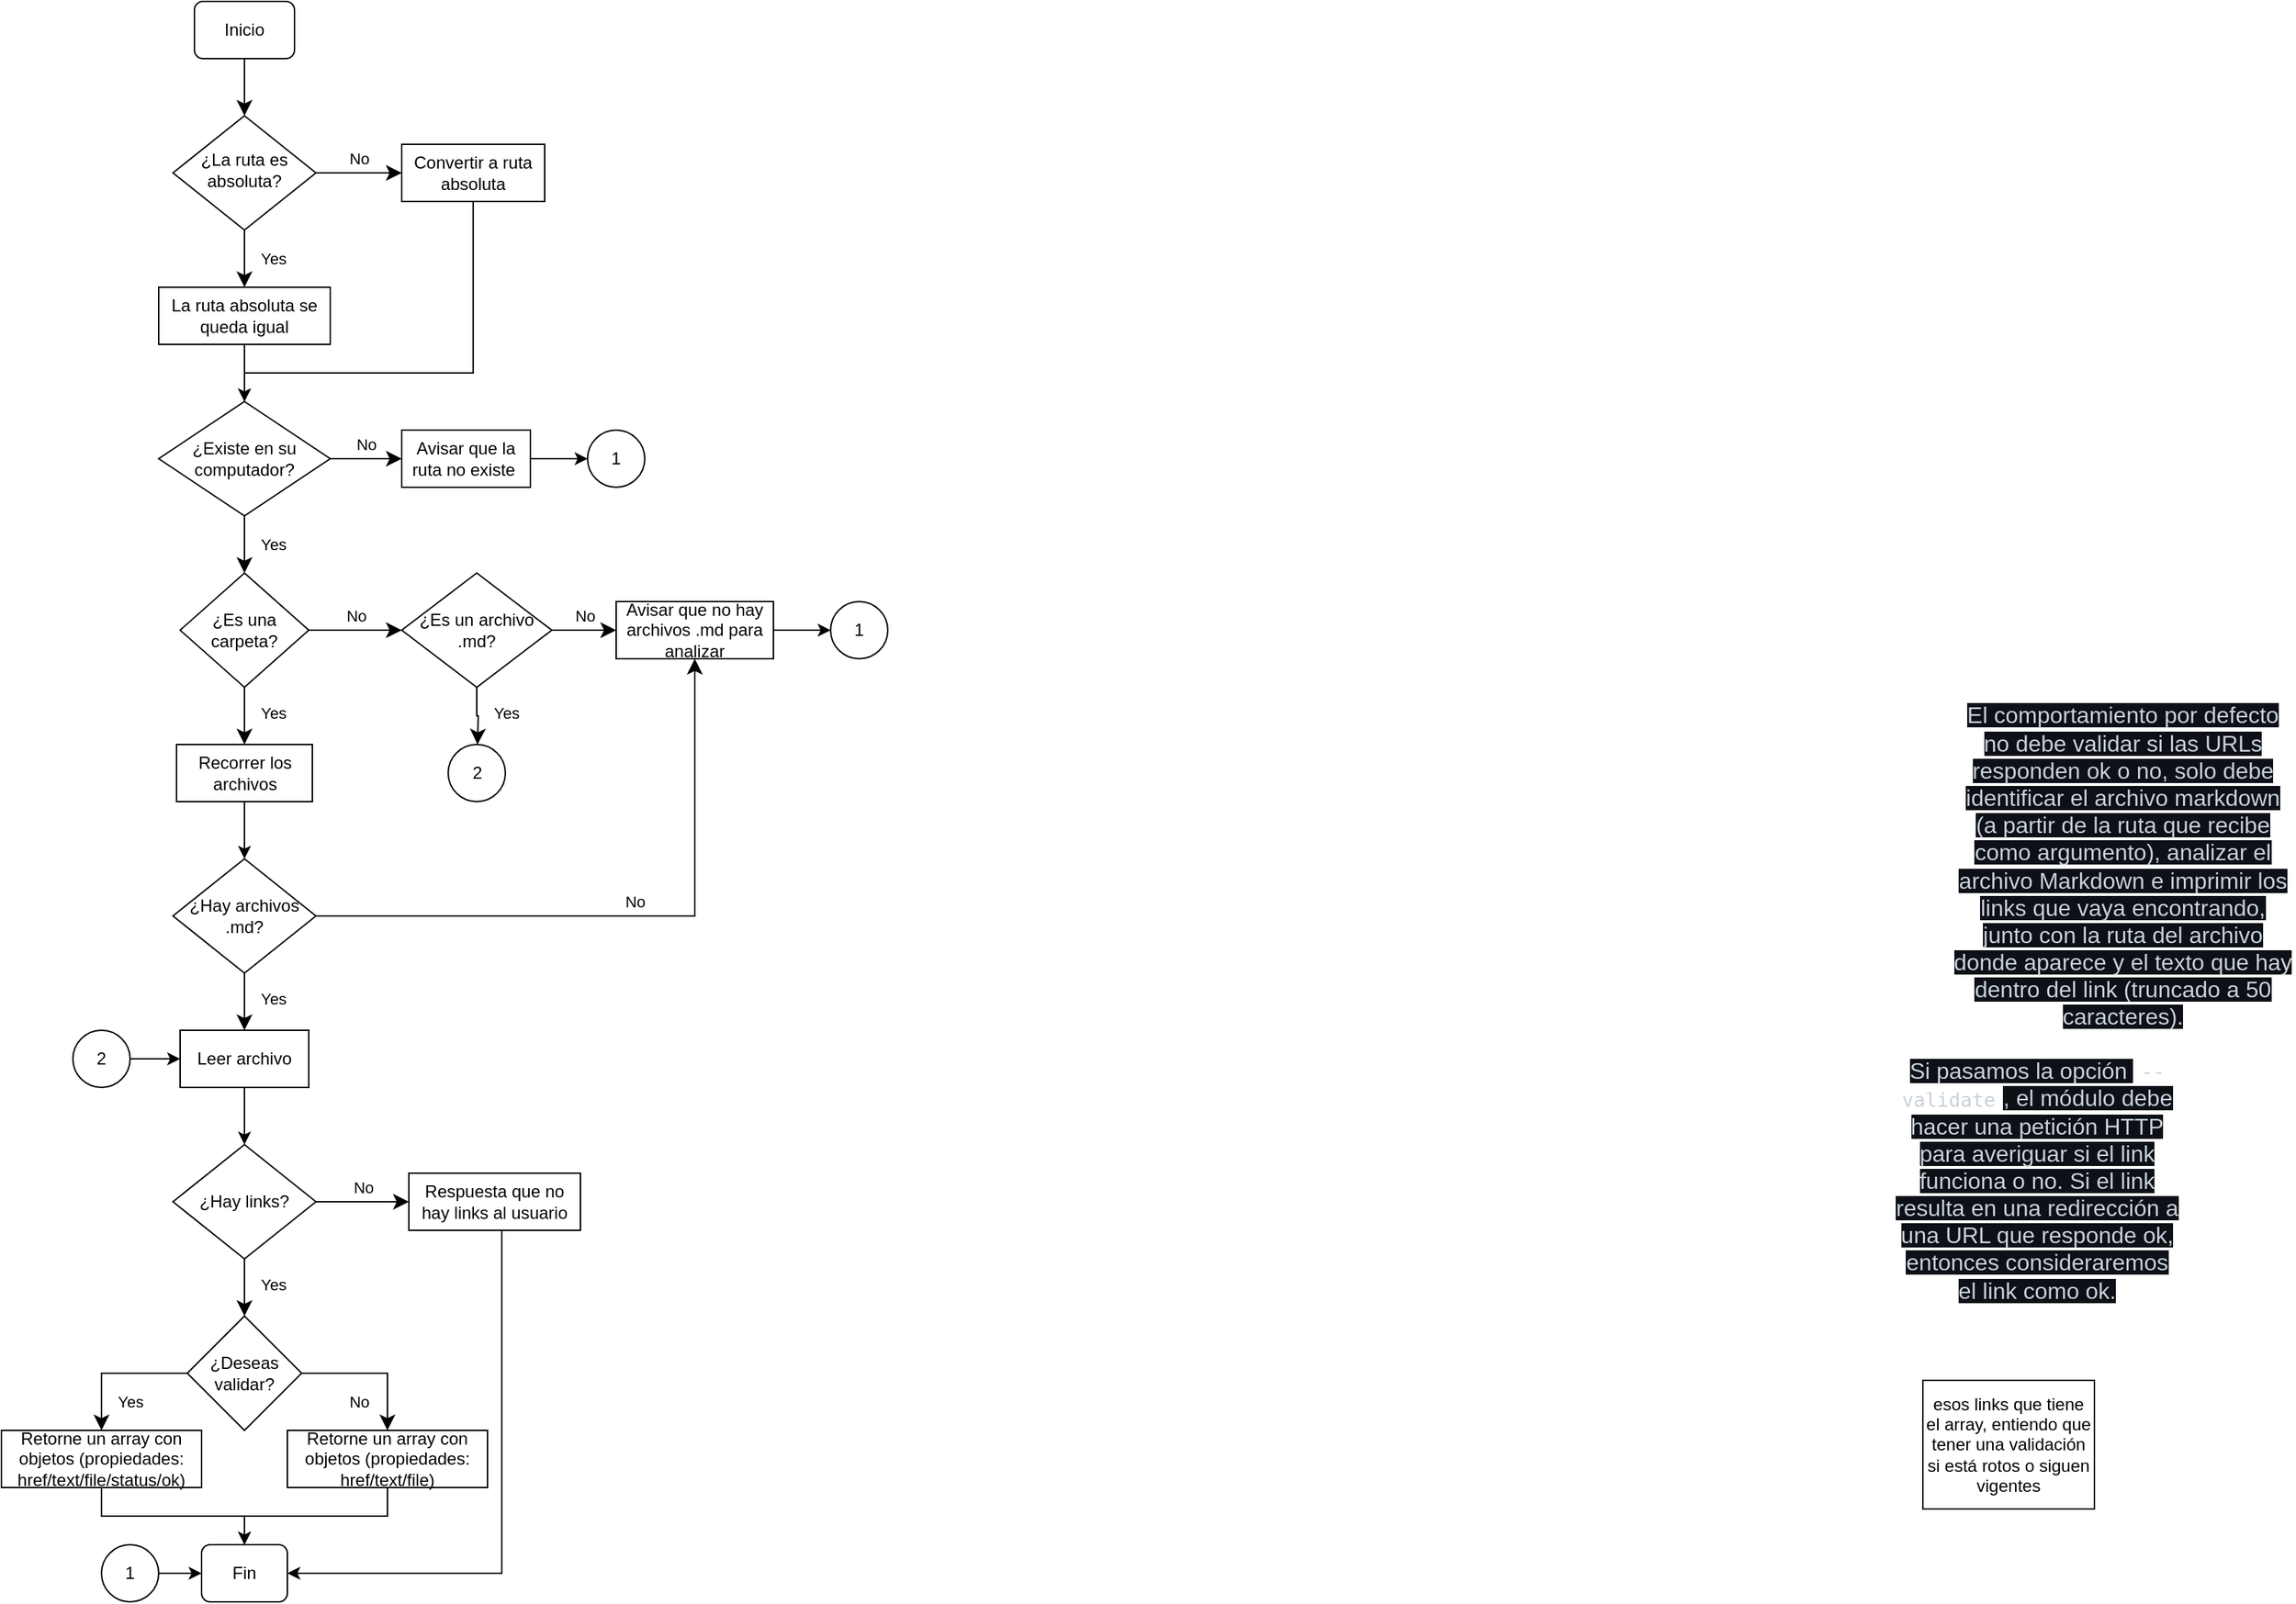<mxfile version="14.4.8" type="github">
  <diagram id="C5RBs43oDa-KdzZeNtuy" name="Page-1">
    <mxGraphModel dx="1038" dy="584" grid="1" gridSize="10" guides="1" tooltips="1" connect="1" arrows="1" fold="1" page="1" pageScale="1" pageWidth="827" pageHeight="1169" math="0" shadow="0">
      <root>
        <mxCell id="WIyWlLk6GJQsqaUBKTNV-0" />
        <mxCell id="WIyWlLk6GJQsqaUBKTNV-1" parent="WIyWlLk6GJQsqaUBKTNV-0" />
        <mxCell id="WIyWlLk6GJQsqaUBKTNV-2" value="" style="rounded=0;html=1;jettySize=auto;orthogonalLoop=1;fontSize=11;endArrow=classic;endFill=1;endSize=8;strokeWidth=1;shadow=0;labelBackgroundColor=none;edgeStyle=orthogonalEdgeStyle;" parent="WIyWlLk6GJQsqaUBKTNV-1" source="WIyWlLk6GJQsqaUBKTNV-3" target="WIyWlLk6GJQsqaUBKTNV-6" edge="1">
          <mxGeometry relative="1" as="geometry" />
        </mxCell>
        <mxCell id="WIyWlLk6GJQsqaUBKTNV-3" value="Inicio" style="rounded=1;whiteSpace=wrap;html=1;fontSize=12;glass=0;strokeWidth=1;shadow=0;" parent="WIyWlLk6GJQsqaUBKTNV-1" vertex="1">
          <mxGeometry x="185" y="40" width="70" height="40" as="geometry" />
        </mxCell>
        <mxCell id="WIyWlLk6GJQsqaUBKTNV-4" value="Yes" style="rounded=0;html=1;jettySize=auto;orthogonalLoop=1;fontSize=11;endArrow=classic;endFill=1;endSize=8;strokeWidth=1;shadow=0;labelBackgroundColor=none;edgeStyle=orthogonalEdgeStyle;entryX=0.5;entryY=0;entryDx=0;entryDy=0;" parent="WIyWlLk6GJQsqaUBKTNV-1" source="WIyWlLk6GJQsqaUBKTNV-6" target="BhRJRYYAKcvQ0J8DfjrN-0" edge="1">
          <mxGeometry y="20" relative="1" as="geometry">
            <mxPoint as="offset" />
            <mxPoint x="220" y="250" as="targetPoint" />
          </mxGeometry>
        </mxCell>
        <mxCell id="WIyWlLk6GJQsqaUBKTNV-5" value="No" style="edgeStyle=orthogonalEdgeStyle;rounded=0;html=1;jettySize=auto;orthogonalLoop=1;fontSize=11;endArrow=classic;endFill=1;endSize=8;strokeWidth=1;shadow=0;labelBackgroundColor=none;" parent="WIyWlLk6GJQsqaUBKTNV-1" source="WIyWlLk6GJQsqaUBKTNV-6" target="WIyWlLk6GJQsqaUBKTNV-7" edge="1">
          <mxGeometry y="10" relative="1" as="geometry">
            <mxPoint as="offset" />
          </mxGeometry>
        </mxCell>
        <mxCell id="WIyWlLk6GJQsqaUBKTNV-6" value="¿La ruta es absoluta?" style="rhombus;whiteSpace=wrap;html=1;shadow=0;fontFamily=Helvetica;fontSize=12;align=center;strokeWidth=1;spacing=6;spacingTop=-4;" parent="WIyWlLk6GJQsqaUBKTNV-1" vertex="1">
          <mxGeometry x="170" y="120" width="100" height="80" as="geometry" />
        </mxCell>
        <mxCell id="BhRJRYYAKcvQ0J8DfjrN-45" style="edgeStyle=orthogonalEdgeStyle;rounded=0;orthogonalLoop=1;jettySize=auto;html=1;entryX=0.5;entryY=0;entryDx=0;entryDy=0;endArrow=classic;endFill=1;" parent="WIyWlLk6GJQsqaUBKTNV-1" source="WIyWlLk6GJQsqaUBKTNV-7" target="BhRJRYYAKcvQ0J8DfjrN-1" edge="1">
          <mxGeometry relative="1" as="geometry">
            <Array as="points">
              <mxPoint x="380" y="300" />
              <mxPoint x="220" y="300" />
            </Array>
          </mxGeometry>
        </mxCell>
        <mxCell id="WIyWlLk6GJQsqaUBKTNV-7" value="Convertir a ruta absoluta" style="rounded=1;whiteSpace=wrap;html=1;fontSize=12;glass=0;strokeWidth=1;shadow=0;arcSize=0;" parent="WIyWlLk6GJQsqaUBKTNV-1" vertex="1">
          <mxGeometry x="330" y="140" width="100" height="40" as="geometry" />
        </mxCell>
        <mxCell id="WIyWlLk6GJQsqaUBKTNV-9" value="Yes" style="edgeStyle=orthogonalEdgeStyle;rounded=0;html=1;jettySize=auto;orthogonalLoop=1;fontSize=11;endArrow=classic;endFill=1;endSize=8;strokeWidth=1;shadow=0;labelBackgroundColor=none;exitX=0.5;exitY=1;exitDx=0;exitDy=0;entryX=0.5;entryY=0;entryDx=0;entryDy=0;" parent="WIyWlLk6GJQsqaUBKTNV-1" source="BhRJRYYAKcvQ0J8DfjrN-17" target="BhRJRYYAKcvQ0J8DfjrN-20" edge="1">
          <mxGeometry x="-0.111" y="20" relative="1" as="geometry">
            <mxPoint as="offset" />
            <mxPoint x="270" y="210" as="sourcePoint" />
            <mxPoint x="320" y="210" as="targetPoint" />
          </mxGeometry>
        </mxCell>
        <mxCell id="BhRJRYYAKcvQ0J8DfjrN-3" style="edgeStyle=orthogonalEdgeStyle;rounded=0;orthogonalLoop=1;jettySize=auto;html=1;exitX=0.5;exitY=1;exitDx=0;exitDy=0;entryX=0.5;entryY=0;entryDx=0;entryDy=0;endArrow=classic;endFill=1;" parent="WIyWlLk6GJQsqaUBKTNV-1" source="BhRJRYYAKcvQ0J8DfjrN-0" target="BhRJRYYAKcvQ0J8DfjrN-1" edge="1">
          <mxGeometry relative="1" as="geometry" />
        </mxCell>
        <mxCell id="BhRJRYYAKcvQ0J8DfjrN-0" value="La ruta absoluta se queda igual" style="rounded=1;whiteSpace=wrap;html=1;arcSize=0;" parent="WIyWlLk6GJQsqaUBKTNV-1" vertex="1">
          <mxGeometry x="160" y="240" width="120" height="40" as="geometry" />
        </mxCell>
        <mxCell id="BhRJRYYAKcvQ0J8DfjrN-1" value="¿Existe en su computador?" style="rhombus;whiteSpace=wrap;html=1;" parent="WIyWlLk6GJQsqaUBKTNV-1" vertex="1">
          <mxGeometry x="160" y="320" width="120" height="80" as="geometry" />
        </mxCell>
        <mxCell id="BhRJRYYAKcvQ0J8DfjrN-51" style="edgeStyle=orthogonalEdgeStyle;rounded=0;orthogonalLoop=1;jettySize=auto;html=1;exitX=1;exitY=0.5;exitDx=0;exitDy=0;entryX=0;entryY=0.5;entryDx=0;entryDy=0;endArrow=classic;endFill=1;" parent="WIyWlLk6GJQsqaUBKTNV-1" source="BhRJRYYAKcvQ0J8DfjrN-11" target="BhRJRYYAKcvQ0J8DfjrN-50" edge="1">
          <mxGeometry relative="1" as="geometry" />
        </mxCell>
        <mxCell id="BhRJRYYAKcvQ0J8DfjrN-11" value="Avisar que la ruta no existe&amp;nbsp;" style="whiteSpace=wrap;html=1;" parent="WIyWlLk6GJQsqaUBKTNV-1" vertex="1">
          <mxGeometry x="330" y="340" width="90" height="40" as="geometry" />
        </mxCell>
        <mxCell id="BhRJRYYAKcvQ0J8DfjrN-17" value="¿Hay archivos .md?" style="rhombus;whiteSpace=wrap;html=1;" parent="WIyWlLk6GJQsqaUBKTNV-1" vertex="1">
          <mxGeometry x="170" y="640" width="100" height="80" as="geometry" />
        </mxCell>
        <mxCell id="BhRJRYYAKcvQ0J8DfjrN-24" value="" style="edgeStyle=orthogonalEdgeStyle;rounded=0;orthogonalLoop=1;jettySize=auto;html=1;endArrow=classic;endFill=1;" parent="WIyWlLk6GJQsqaUBKTNV-1" source="BhRJRYYAKcvQ0J8DfjrN-20" target="BhRJRYYAKcvQ0J8DfjrN-46" edge="1">
          <mxGeometry relative="1" as="geometry">
            <mxPoint x="220" y="680" as="targetPoint" />
          </mxGeometry>
        </mxCell>
        <mxCell id="BhRJRYYAKcvQ0J8DfjrN-20" value="Leer archivo" style="whiteSpace=wrap;html=1;" parent="WIyWlLk6GJQsqaUBKTNV-1" vertex="1">
          <mxGeometry x="175" y="760" width="90" height="40" as="geometry" />
        </mxCell>
        <mxCell id="E7rHuDmB5QC5V3yIihRZ-7" style="edgeStyle=orthogonalEdgeStyle;rounded=0;orthogonalLoop=1;jettySize=auto;html=1;exitX=0.5;exitY=1;exitDx=0;exitDy=0;" edge="1" parent="WIyWlLk6GJQsqaUBKTNV-1" source="BhRJRYYAKcvQ0J8DfjrN-25" target="BhRJRYYAKcvQ0J8DfjrN-38">
          <mxGeometry relative="1" as="geometry" />
        </mxCell>
        <mxCell id="BhRJRYYAKcvQ0J8DfjrN-25" value="Retorne un array con objetos (propiedades: href/text/file)" style="whiteSpace=wrap;html=1;" parent="WIyWlLk6GJQsqaUBKTNV-1" vertex="1">
          <mxGeometry x="250" y="1040" width="140" height="40" as="geometry" />
        </mxCell>
        <mxCell id="BhRJRYYAKcvQ0J8DfjrN-43" style="edgeStyle=orthogonalEdgeStyle;rounded=0;orthogonalLoop=1;jettySize=auto;html=1;entryX=1;entryY=0.5;entryDx=0;entryDy=0;endArrow=classic;endFill=1;" parent="WIyWlLk6GJQsqaUBKTNV-1" source="BhRJRYYAKcvQ0J8DfjrN-32" target="BhRJRYYAKcvQ0J8DfjrN-38" edge="1">
          <mxGeometry relative="1" as="geometry">
            <Array as="points">
              <mxPoint x="400" y="1140" />
            </Array>
          </mxGeometry>
        </mxCell>
        <mxCell id="BhRJRYYAKcvQ0J8DfjrN-32" value="Respuesta que no hay links al usuario" style="whiteSpace=wrap;html=1;" parent="WIyWlLk6GJQsqaUBKTNV-1" vertex="1">
          <mxGeometry x="335" y="860" width="120" height="40" as="geometry" />
        </mxCell>
        <mxCell id="BhRJRYYAKcvQ0J8DfjrN-35" value="Yes" style="rounded=0;html=1;jettySize=auto;orthogonalLoop=1;fontSize=11;endArrow=classic;endFill=1;endSize=8;strokeWidth=1;shadow=0;labelBackgroundColor=none;edgeStyle=orthogonalEdgeStyle;exitX=0.5;exitY=1;exitDx=0;exitDy=0;entryX=0.5;entryY=0;entryDx=0;entryDy=0;" parent="WIyWlLk6GJQsqaUBKTNV-1" source="BhRJRYYAKcvQ0J8DfjrN-1" target="BhRJRYYAKcvQ0J8DfjrN-49" edge="1">
          <mxGeometry y="20" relative="1" as="geometry">
            <mxPoint as="offset" />
            <mxPoint x="230" y="220" as="sourcePoint" />
            <mxPoint x="230" y="260" as="targetPoint" />
          </mxGeometry>
        </mxCell>
        <mxCell id="BhRJRYYAKcvQ0J8DfjrN-36" value="No" style="edgeStyle=orthogonalEdgeStyle;rounded=0;html=1;jettySize=auto;orthogonalLoop=1;fontSize=11;endArrow=classic;endFill=1;endSize=8;strokeWidth=1;shadow=0;labelBackgroundColor=none;exitX=1;exitY=0.5;exitDx=0;exitDy=0;entryX=0;entryY=0.5;entryDx=0;entryDy=0;" parent="WIyWlLk6GJQsqaUBKTNV-1" source="BhRJRYYAKcvQ0J8DfjrN-1" target="BhRJRYYAKcvQ0J8DfjrN-11" edge="1">
          <mxGeometry y="10" relative="1" as="geometry">
            <mxPoint as="offset" />
            <mxPoint x="280" y="350" as="sourcePoint" />
            <mxPoint x="330" y="180" as="targetPoint" />
          </mxGeometry>
        </mxCell>
        <mxCell id="BhRJRYYAKcvQ0J8DfjrN-37" value="Yes" style="edgeStyle=orthogonalEdgeStyle;rounded=0;html=1;jettySize=auto;orthogonalLoop=1;fontSize=11;endArrow=classic;endFill=1;endSize=8;strokeWidth=1;shadow=0;labelBackgroundColor=none;" parent="WIyWlLk6GJQsqaUBKTNV-1" source="BhRJRYYAKcvQ0J8DfjrN-46" target="E7rHuDmB5QC5V3yIihRZ-3" edge="1">
          <mxGeometry x="-0.111" y="20" relative="1" as="geometry">
            <mxPoint as="offset" />
            <mxPoint x="220" y="950" as="sourcePoint" />
            <mxPoint x="220" y="960" as="targetPoint" />
          </mxGeometry>
        </mxCell>
        <mxCell id="BhRJRYYAKcvQ0J8DfjrN-38" value="Fin" style="rounded=1;whiteSpace=wrap;html=1;" parent="WIyWlLk6GJQsqaUBKTNV-1" vertex="1">
          <mxGeometry x="190" y="1120" width="60" height="40" as="geometry" />
        </mxCell>
        <mxCell id="BhRJRYYAKcvQ0J8DfjrN-41" value="No" style="edgeStyle=orthogonalEdgeStyle;rounded=0;html=1;jettySize=auto;orthogonalLoop=1;fontSize=11;endArrow=classic;endFill=1;endSize=8;strokeWidth=1;shadow=0;labelBackgroundColor=none;exitX=1;exitY=0.5;exitDx=0;exitDy=0;entryX=0;entryY=0.5;entryDx=0;entryDy=0;" parent="WIyWlLk6GJQsqaUBKTNV-1" source="BhRJRYYAKcvQ0J8DfjrN-46" target="BhRJRYYAKcvQ0J8DfjrN-32" edge="1">
          <mxGeometry y="10" relative="1" as="geometry">
            <mxPoint as="offset" />
            <mxPoint x="280" y="860" as="sourcePoint" />
            <mxPoint x="360" y="600" as="targetPoint" />
          </mxGeometry>
        </mxCell>
        <mxCell id="BhRJRYYAKcvQ0J8DfjrN-46" value="&lt;span&gt;¿Hay links?&lt;/span&gt;" style="rhombus;whiteSpace=wrap;html=1;" parent="WIyWlLk6GJQsqaUBKTNV-1" vertex="1">
          <mxGeometry x="170" y="840" width="100" height="80" as="geometry" />
        </mxCell>
        <mxCell id="BhRJRYYAKcvQ0J8DfjrN-47" value="esos links que tiene el array, entiendo que tener una validación si está rotos o siguen vigentes" style="whiteSpace=wrap;html=1;" parent="WIyWlLk6GJQsqaUBKTNV-1" vertex="1">
          <mxGeometry x="1394" y="1005" width="120" height="90" as="geometry" />
        </mxCell>
        <mxCell id="BhRJRYYAKcvQ0J8DfjrN-48" value="No" style="edgeStyle=orthogonalEdgeStyle;rounded=0;html=1;jettySize=auto;orthogonalLoop=1;fontSize=11;endArrow=classic;endFill=1;endSize=8;strokeWidth=1;shadow=0;labelBackgroundColor=none;exitX=1;exitY=0.5;exitDx=0;exitDy=0;entryX=0.5;entryY=1;entryDx=0;entryDy=0;" parent="WIyWlLk6GJQsqaUBKTNV-1" source="BhRJRYYAKcvQ0J8DfjrN-17" target="BhRJRYYAKcvQ0J8DfjrN-74" edge="1">
          <mxGeometry y="10" relative="1" as="geometry">
            <mxPoint as="offset" />
            <mxPoint x="290" y="290" as="sourcePoint" />
            <mxPoint x="330" y="680" as="targetPoint" />
          </mxGeometry>
        </mxCell>
        <mxCell id="BhRJRYYAKcvQ0J8DfjrN-49" value="¿Es una carpeta?" style="rhombus;whiteSpace=wrap;html=1;" parent="WIyWlLk6GJQsqaUBKTNV-1" vertex="1">
          <mxGeometry x="175" y="440" width="90" height="80" as="geometry" />
        </mxCell>
        <mxCell id="BhRJRYYAKcvQ0J8DfjrN-50" value="1" style="ellipse;whiteSpace=wrap;html=1;aspect=fixed;" parent="WIyWlLk6GJQsqaUBKTNV-1" vertex="1">
          <mxGeometry x="460" y="340" width="40" height="40" as="geometry" />
        </mxCell>
        <mxCell id="BhRJRYYAKcvQ0J8DfjrN-53" value="" style="edgeStyle=orthogonalEdgeStyle;rounded=0;orthogonalLoop=1;jettySize=auto;html=1;endArrow=classic;endFill=1;" parent="WIyWlLk6GJQsqaUBKTNV-1" source="BhRJRYYAKcvQ0J8DfjrN-52" target="BhRJRYYAKcvQ0J8DfjrN-38" edge="1">
          <mxGeometry relative="1" as="geometry" />
        </mxCell>
        <mxCell id="BhRJRYYAKcvQ0J8DfjrN-52" value="1" style="ellipse;whiteSpace=wrap;html=1;aspect=fixed;" parent="WIyWlLk6GJQsqaUBKTNV-1" vertex="1">
          <mxGeometry x="120" y="1120" width="40" height="40" as="geometry" />
        </mxCell>
        <mxCell id="BhRJRYYAKcvQ0J8DfjrN-61" style="edgeStyle=orthogonalEdgeStyle;rounded=0;orthogonalLoop=1;jettySize=auto;html=1;exitX=0.5;exitY=1;exitDx=0;exitDy=0;entryX=0.5;entryY=0;entryDx=0;entryDy=0;endArrow=classic;endFill=1;" parent="WIyWlLk6GJQsqaUBKTNV-1" source="BhRJRYYAKcvQ0J8DfjrN-54" target="BhRJRYYAKcvQ0J8DfjrN-17" edge="1">
          <mxGeometry relative="1" as="geometry" />
        </mxCell>
        <mxCell id="BhRJRYYAKcvQ0J8DfjrN-54" value="Recorrer los archivos" style="whiteSpace=wrap;html=1;rounded=0;" parent="WIyWlLk6GJQsqaUBKTNV-1" vertex="1">
          <mxGeometry x="172.5" y="560" width="95" height="40" as="geometry" />
        </mxCell>
        <mxCell id="BhRJRYYAKcvQ0J8DfjrN-59" value="Yes" style="edgeStyle=orthogonalEdgeStyle;rounded=0;html=1;jettySize=auto;orthogonalLoop=1;fontSize=11;endArrow=classic;endFill=1;endSize=8;strokeWidth=1;shadow=0;labelBackgroundColor=none;exitX=0.5;exitY=1;exitDx=0;exitDy=0;entryX=0.5;entryY=0;entryDx=0;entryDy=0;" parent="WIyWlLk6GJQsqaUBKTNV-1" source="BhRJRYYAKcvQ0J8DfjrN-49" target="BhRJRYYAKcvQ0J8DfjrN-54" edge="1">
          <mxGeometry x="-0.111" y="20" relative="1" as="geometry">
            <mxPoint as="offset" />
            <mxPoint x="230" y="530" as="sourcePoint" />
            <mxPoint x="230" y="570" as="targetPoint" />
          </mxGeometry>
        </mxCell>
        <mxCell id="BhRJRYYAKcvQ0J8DfjrN-63" value="¿Es un archivo .md?" style="rhombus;whiteSpace=wrap;html=1;" parent="WIyWlLk6GJQsqaUBKTNV-1" vertex="1">
          <mxGeometry x="330" y="440" width="105" height="80" as="geometry" />
        </mxCell>
        <mxCell id="BhRJRYYAKcvQ0J8DfjrN-65" value="No" style="edgeStyle=orthogonalEdgeStyle;rounded=0;html=1;jettySize=auto;orthogonalLoop=1;fontSize=11;endArrow=classic;endFill=1;endSize=8;strokeWidth=1;shadow=0;labelBackgroundColor=none;exitX=1;exitY=0.5;exitDx=0;exitDy=0;entryX=0;entryY=0.5;entryDx=0;entryDy=0;" parent="WIyWlLk6GJQsqaUBKTNV-1" source="BhRJRYYAKcvQ0J8DfjrN-49" target="BhRJRYYAKcvQ0J8DfjrN-63" edge="1">
          <mxGeometry y="10" relative="1" as="geometry">
            <mxPoint as="offset" />
            <mxPoint x="290" y="370" as="sourcePoint" />
            <mxPoint x="340" y="370" as="targetPoint" />
          </mxGeometry>
        </mxCell>
        <mxCell id="BhRJRYYAKcvQ0J8DfjrN-66" value="Yes" style="edgeStyle=orthogonalEdgeStyle;rounded=0;html=1;jettySize=auto;orthogonalLoop=1;fontSize=11;endArrow=classic;endFill=1;endSize=8;strokeWidth=1;shadow=0;labelBackgroundColor=none;exitX=0.5;exitY=1;exitDx=0;exitDy=0;" parent="WIyWlLk6GJQsqaUBKTNV-1" source="BhRJRYYAKcvQ0J8DfjrN-63" edge="1">
          <mxGeometry x="-0.111" y="20" relative="1" as="geometry">
            <mxPoint as="offset" />
            <mxPoint x="230" y="530" as="sourcePoint" />
            <mxPoint x="383" y="560" as="targetPoint" />
          </mxGeometry>
        </mxCell>
        <mxCell id="BhRJRYYAKcvQ0J8DfjrN-68" value="2" style="ellipse;whiteSpace=wrap;html=1;aspect=fixed;" parent="WIyWlLk6GJQsqaUBKTNV-1" vertex="1">
          <mxGeometry x="362.5" y="560" width="40" height="40" as="geometry" />
        </mxCell>
        <mxCell id="BhRJRYYAKcvQ0J8DfjrN-72" style="edgeStyle=orthogonalEdgeStyle;rounded=0;orthogonalLoop=1;jettySize=auto;html=1;exitX=1;exitY=0.5;exitDx=0;exitDy=0;entryX=0;entryY=0.5;entryDx=0;entryDy=0;endArrow=classic;endFill=1;" parent="WIyWlLk6GJQsqaUBKTNV-1" source="BhRJRYYAKcvQ0J8DfjrN-71" target="BhRJRYYAKcvQ0J8DfjrN-20" edge="1">
          <mxGeometry relative="1" as="geometry" />
        </mxCell>
        <mxCell id="BhRJRYYAKcvQ0J8DfjrN-71" value="2" style="ellipse;whiteSpace=wrap;html=1;aspect=fixed;" parent="WIyWlLk6GJQsqaUBKTNV-1" vertex="1">
          <mxGeometry x="100" y="760" width="40" height="40" as="geometry" />
        </mxCell>
        <mxCell id="BhRJRYYAKcvQ0J8DfjrN-73" value="No" style="edgeStyle=orthogonalEdgeStyle;rounded=0;html=1;jettySize=auto;orthogonalLoop=1;fontSize=11;endArrow=classic;endFill=1;endSize=8;strokeWidth=1;shadow=0;labelBackgroundColor=none;exitX=1;exitY=0.5;exitDx=0;exitDy=0;" parent="WIyWlLk6GJQsqaUBKTNV-1" source="BhRJRYYAKcvQ0J8DfjrN-63" target="BhRJRYYAKcvQ0J8DfjrN-74" edge="1">
          <mxGeometry y="10" relative="1" as="geometry">
            <mxPoint as="offset" />
            <mxPoint x="275" y="490" as="sourcePoint" />
            <mxPoint x="490" y="480" as="targetPoint" />
          </mxGeometry>
        </mxCell>
        <mxCell id="BhRJRYYAKcvQ0J8DfjrN-74" value="Avisar que no hay archivos .md para analizar" style="rounded=0;whiteSpace=wrap;html=1;" parent="WIyWlLk6GJQsqaUBKTNV-1" vertex="1">
          <mxGeometry x="480" y="460" width="110" height="40" as="geometry" />
        </mxCell>
        <mxCell id="BhRJRYYAKcvQ0J8DfjrN-75" style="edgeStyle=orthogonalEdgeStyle;rounded=0;orthogonalLoop=1;jettySize=auto;html=1;entryX=0;entryY=0.5;entryDx=0;entryDy=0;endArrow=classic;endFill=1;" parent="WIyWlLk6GJQsqaUBKTNV-1" source="BhRJRYYAKcvQ0J8DfjrN-74" target="BhRJRYYAKcvQ0J8DfjrN-76" edge="1">
          <mxGeometry relative="1" as="geometry">
            <mxPoint x="590" y="480" as="sourcePoint" />
          </mxGeometry>
        </mxCell>
        <mxCell id="BhRJRYYAKcvQ0J8DfjrN-76" value="1" style="ellipse;whiteSpace=wrap;html=1;aspect=fixed;" parent="WIyWlLk6GJQsqaUBKTNV-1" vertex="1">
          <mxGeometry x="630" y="460" width="40" height="40" as="geometry" />
        </mxCell>
        <mxCell id="BhRJRYYAKcvQ0J8DfjrN-77" value="&lt;span style=&quot;color: rgb(201 , 209 , 217) ; font-family: , &amp;#34;blinkmacsystemfont&amp;#34; , &amp;#34;segoe ui&amp;#34; , &amp;#34;helvetica&amp;#34; , &amp;#34;arial&amp;#34; , sans-serif , &amp;#34;apple color emoji&amp;#34; , &amp;#34;segoe ui emoji&amp;#34; ; font-size: 16px ; background-color: rgb(13 , 17 , 23)&quot;&gt;El comportamiento por defecto no debe validar si las URLs responden ok o no, solo debe identificar el archivo markdown (a partir de la ruta que recibe como argumento), analizar el archivo Markdown e imprimir los links que vaya encontrando, junto con la ruta del archivo donde aparece y el texto que hay dentro del link (truncado a 50 caracteres).&lt;/span&gt;" style="text;html=1;strokeColor=none;fillColor=none;align=center;verticalAlign=middle;whiteSpace=wrap;rounded=0;" parent="WIyWlLk6GJQsqaUBKTNV-1" vertex="1">
          <mxGeometry x="1414" y="520" width="240" height="250" as="geometry" />
        </mxCell>
        <mxCell id="BhRJRYYAKcvQ0J8DfjrN-78" value="&lt;span style=&quot;color: rgb(201 , 209 , 217) ; font-family: , &amp;#34;blinkmacsystemfont&amp;#34; , &amp;#34;segoe ui&amp;#34; , &amp;#34;helvetica&amp;#34; , &amp;#34;arial&amp;#34; , sans-serif , &amp;#34;apple color emoji&amp;#34; , &amp;#34;segoe ui emoji&amp;#34; ; font-size: 16px ; background-color: rgb(13 , 17 , 23)&quot;&gt;Si pasamos la opción&amp;nbsp;&lt;/span&gt;&lt;code style=&quot;box-sizing: border-box ; font-family: , &amp;#34;consolas&amp;#34; , &amp;#34;liberation mono&amp;#34; , &amp;#34;menlo&amp;#34; , monospace ; font-size: 13.6px ; padding: 0.2em 0.4em ; margin: 0px ; border-radius: 6px ; color: rgb(201 , 209 , 217)&quot;&gt;--validate&lt;/code&gt;&lt;span style=&quot;color: rgb(201 , 209 , 217) ; font-family: , &amp;#34;blinkmacsystemfont&amp;#34; , &amp;#34;segoe ui&amp;#34; , &amp;#34;helvetica&amp;#34; , &amp;#34;arial&amp;#34; , sans-serif , &amp;#34;apple color emoji&amp;#34; , &amp;#34;segoe ui emoji&amp;#34; ; font-size: 16px ; background-color: rgb(13 , 17 , 23)&quot;&gt;, el módulo debe hacer una petición HTTP para averiguar si el link funciona o no. Si el link resulta en una redirección a una URL que responde ok, entonces consideraremos el link como ok.&lt;/span&gt;" style="text;html=1;strokeColor=none;fillColor=none;align=center;verticalAlign=middle;whiteSpace=wrap;rounded=0;" parent="WIyWlLk6GJQsqaUBKTNV-1" vertex="1">
          <mxGeometry x="1374" y="790" width="200" height="150" as="geometry" />
        </mxCell>
        <mxCell id="E7rHuDmB5QC5V3yIihRZ-2" value="Yes" style="edgeStyle=orthogonalEdgeStyle;rounded=0;html=1;jettySize=auto;orthogonalLoop=1;fontSize=11;endArrow=classic;endFill=1;endSize=8;strokeWidth=1;shadow=0;labelBackgroundColor=none;exitX=0;exitY=0.5;exitDx=0;exitDy=0;entryX=0.5;entryY=0;entryDx=0;entryDy=0;" edge="1" parent="WIyWlLk6GJQsqaUBKTNV-1" source="E7rHuDmB5QC5V3yIihRZ-3" target="E7rHuDmB5QC5V3yIihRZ-4">
          <mxGeometry x="0.6" y="20" relative="1" as="geometry">
            <mxPoint as="offset" />
            <mxPoint x="284" y="968" as="sourcePoint" />
            <mxPoint x="320" y="1030" as="targetPoint" />
          </mxGeometry>
        </mxCell>
        <mxCell id="E7rHuDmB5QC5V3yIihRZ-3" value="¿Deseas validar?" style="rhombus;whiteSpace=wrap;html=1;" vertex="1" parent="WIyWlLk6GJQsqaUBKTNV-1">
          <mxGeometry x="180" y="960" width="80" height="80" as="geometry" />
        </mxCell>
        <mxCell id="E7rHuDmB5QC5V3yIihRZ-6" style="edgeStyle=orthogonalEdgeStyle;rounded=0;orthogonalLoop=1;jettySize=auto;html=1;entryX=0.5;entryY=0;entryDx=0;entryDy=0;" edge="1" parent="WIyWlLk6GJQsqaUBKTNV-1" source="E7rHuDmB5QC5V3yIihRZ-4" target="BhRJRYYAKcvQ0J8DfjrN-38">
          <mxGeometry relative="1" as="geometry" />
        </mxCell>
        <mxCell id="E7rHuDmB5QC5V3yIihRZ-4" value="Retorne un array con objetos (propiedades: href/text/file/status/ok)" style="whiteSpace=wrap;html=1;" vertex="1" parent="WIyWlLk6GJQsqaUBKTNV-1">
          <mxGeometry x="50" y="1040" width="140" height="40" as="geometry" />
        </mxCell>
        <mxCell id="E7rHuDmB5QC5V3yIihRZ-5" value="No" style="edgeStyle=orthogonalEdgeStyle;rounded=0;html=1;jettySize=auto;orthogonalLoop=1;fontSize=11;endArrow=classic;endFill=1;endSize=8;strokeWidth=1;shadow=0;labelBackgroundColor=none;exitX=1;exitY=0.5;exitDx=0;exitDy=0;entryX=0.5;entryY=0;entryDx=0;entryDy=0;" edge="1" parent="WIyWlLk6GJQsqaUBKTNV-1" source="E7rHuDmB5QC5V3yIihRZ-3" target="BhRJRYYAKcvQ0J8DfjrN-25">
          <mxGeometry x="0.6" y="-20" relative="1" as="geometry">
            <mxPoint as="offset" />
            <mxPoint x="280" y="890" as="sourcePoint" />
            <mxPoint x="345" y="890" as="targetPoint" />
          </mxGeometry>
        </mxCell>
      </root>
    </mxGraphModel>
  </diagram>
</mxfile>
